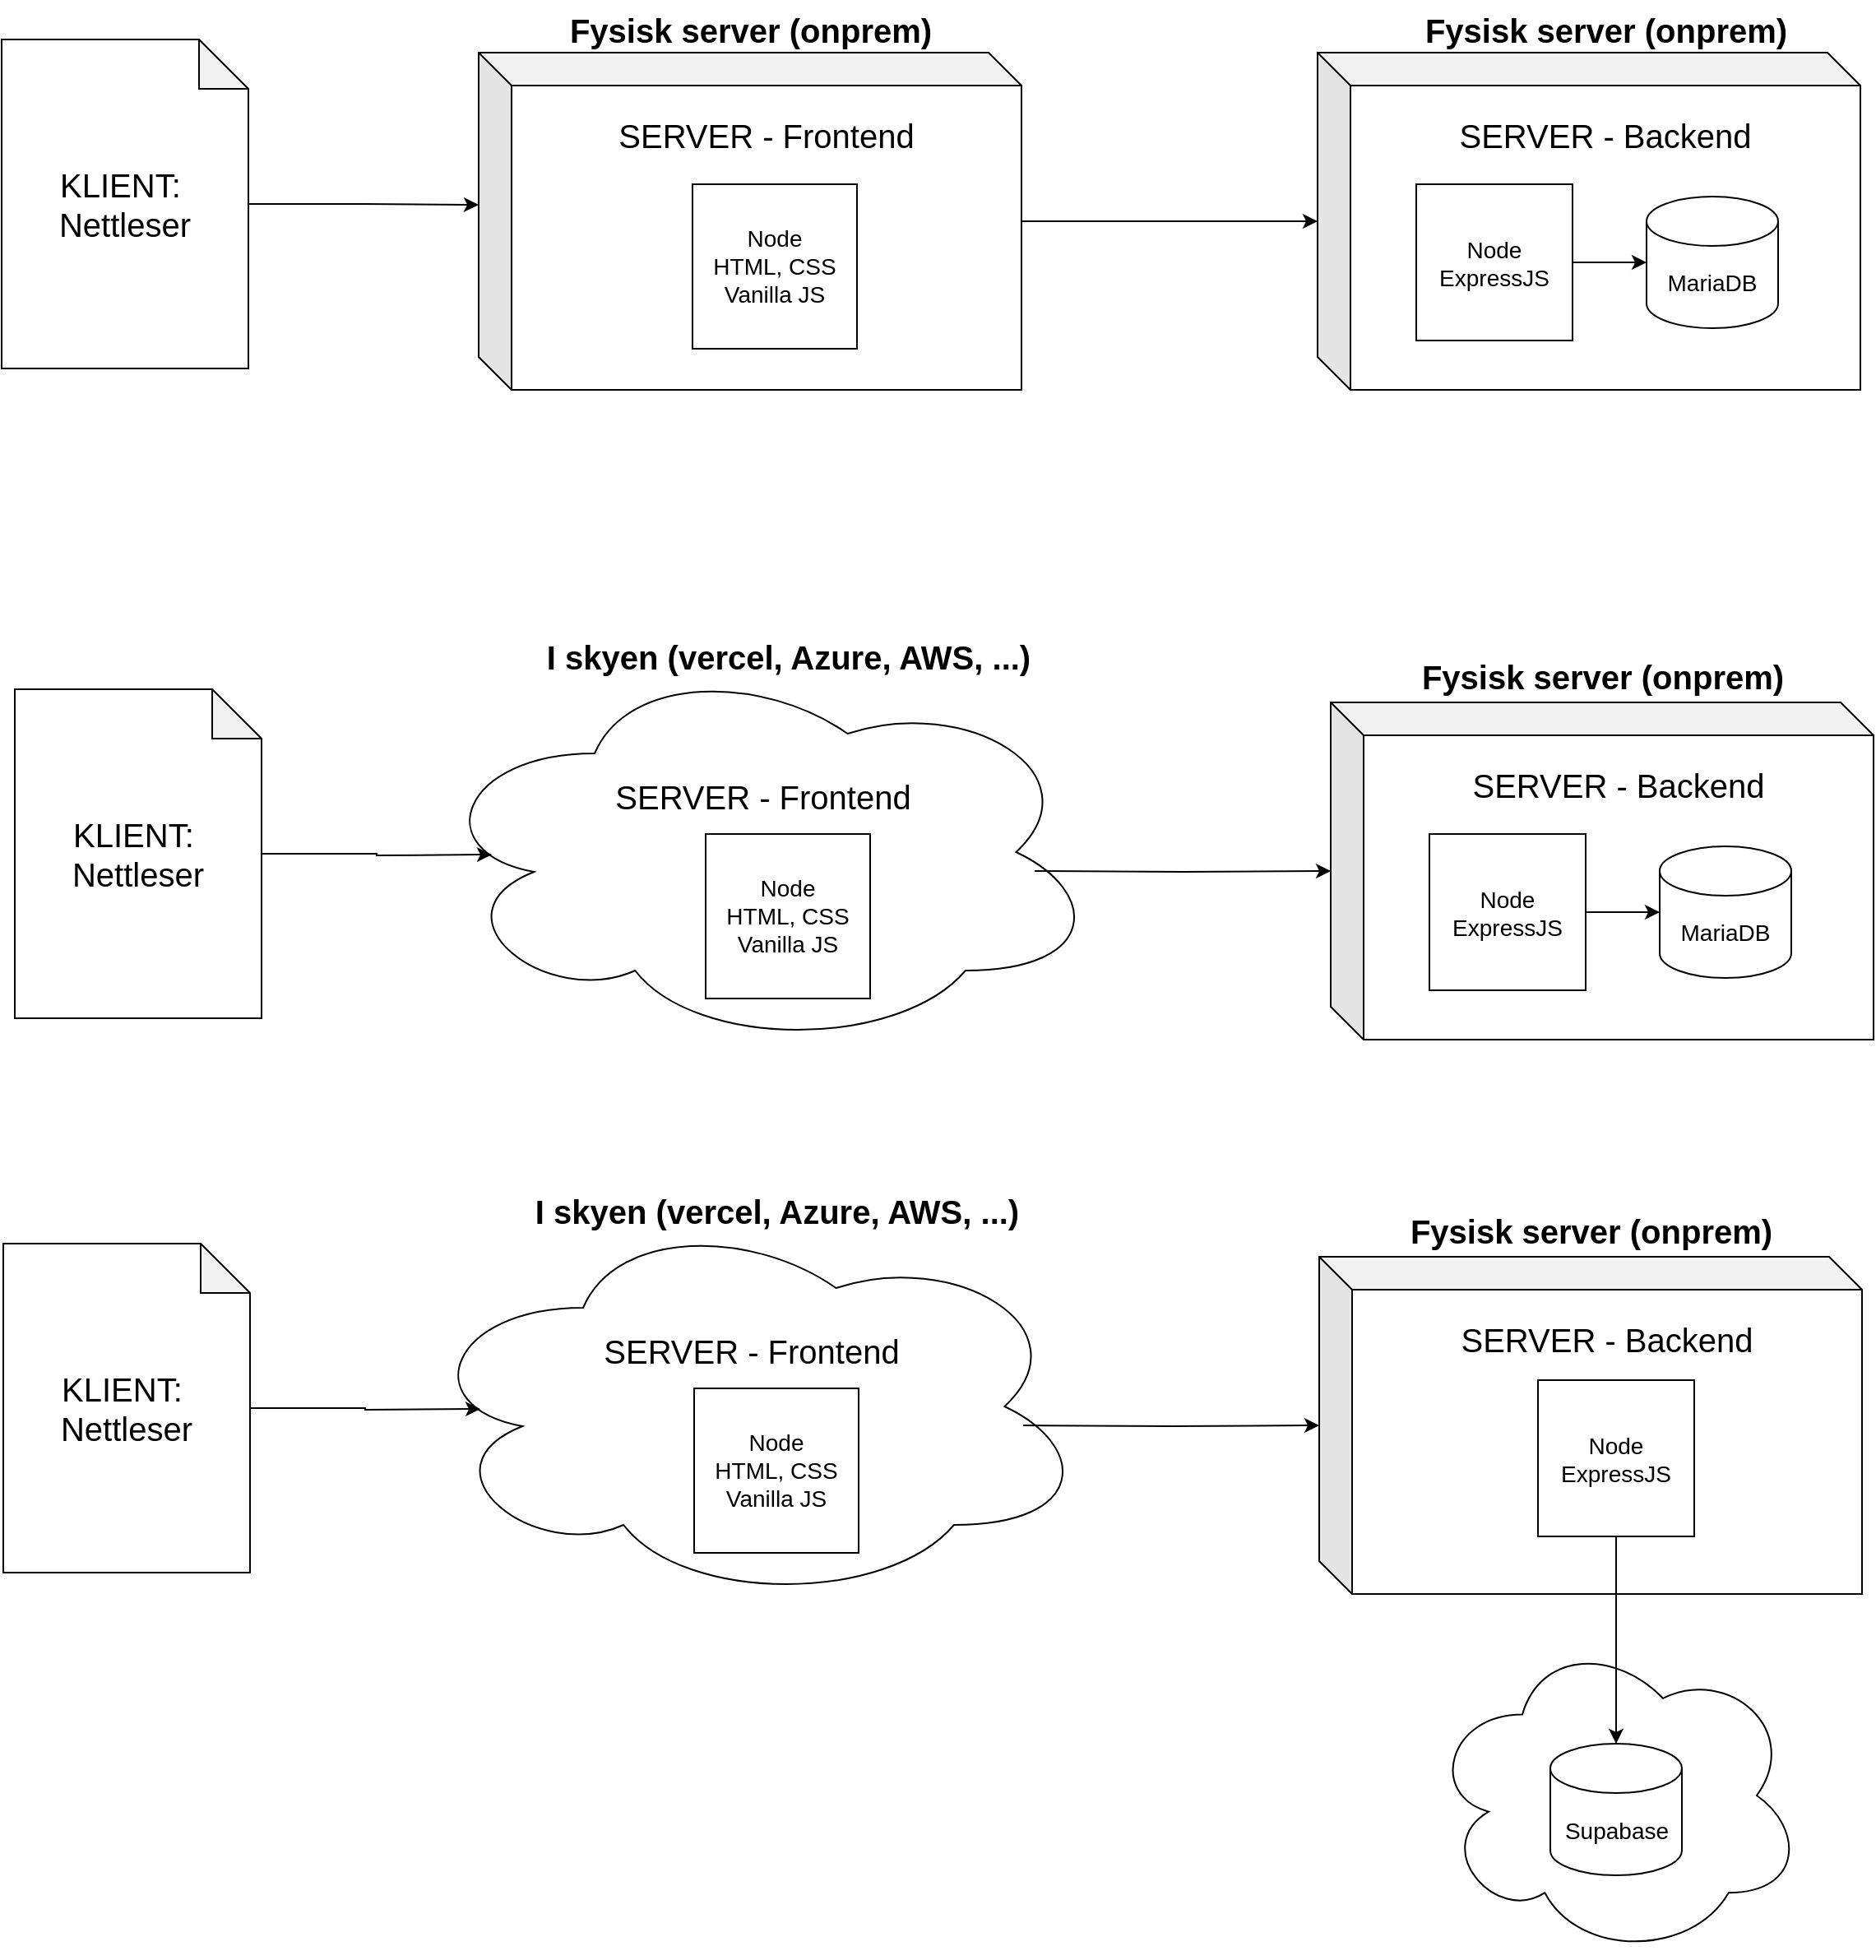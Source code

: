 <mxfile version="26.1.0">
  <diagram name="Page-1" id="lrx0XXhlTJY8DyY93Emj">
    <mxGraphModel dx="1957" dy="1483" grid="0" gridSize="10" guides="1" tooltips="1" connect="1" arrows="1" fold="1" page="0" pageScale="1" pageWidth="850" pageHeight="1100" math="0" shadow="0">
      <root>
        <mxCell id="0" />
        <mxCell id="1" parent="0" />
        <mxCell id="wZhwh8XhNNYU95tNjidS-49" value="" style="ellipse;shape=cloud;whiteSpace=wrap;html=1;" vertex="1" parent="1">
          <mxGeometry x="557.5" y="751" width="228" height="197" as="geometry" />
        </mxCell>
        <mxCell id="wZhwh8XhNNYU95tNjidS-10" value="" style="group" vertex="1" connectable="0" parent="1">
          <mxGeometry x="490" y="-210" width="330" height="205" as="geometry" />
        </mxCell>
        <mxCell id="wZhwh8XhNNYU95tNjidS-3" value="&lt;font style=&quot;font-size: 20px;&quot;&gt;SERVER - Backend&lt;/font&gt;&lt;div&gt;&lt;span style=&quot;font-size: 20px;&quot;&gt;&lt;br&gt;&lt;/span&gt;&lt;div&gt;&lt;br&gt;&lt;/div&gt;&lt;div&gt;&lt;br&gt;&lt;/div&gt;&lt;div&gt;&lt;br&gt;&lt;/div&gt;&lt;div&gt;&lt;br&gt;&lt;/div&gt;&lt;div&gt;&lt;br&gt;&lt;/div&gt;&lt;div&gt;&lt;br&gt;&lt;/div&gt;&lt;div&gt;&lt;br&gt;&lt;/div&gt;&lt;/div&gt;" style="shape=cube;whiteSpace=wrap;html=1;boundedLbl=1;backgroundOutline=1;darkOpacity=0.05;darkOpacity2=0.1;" vertex="1" parent="wZhwh8XhNNYU95tNjidS-10">
          <mxGeometry width="330" height="205" as="geometry" />
        </mxCell>
        <mxCell id="wZhwh8XhNNYU95tNjidS-1" value="MariaDB" style="shape=cylinder3;whiteSpace=wrap;html=1;boundedLbl=1;backgroundOutline=1;size=15;fontSize=14;" vertex="1" parent="wZhwh8XhNNYU95tNjidS-10">
          <mxGeometry x="200" y="87.5" width="80" height="80" as="geometry" />
        </mxCell>
        <mxCell id="wZhwh8XhNNYU95tNjidS-19" value="" style="edgeStyle=orthogonalEdgeStyle;rounded=0;orthogonalLoop=1;jettySize=auto;html=1;" edge="1" parent="wZhwh8XhNNYU95tNjidS-10" source="wZhwh8XhNNYU95tNjidS-4" target="wZhwh8XhNNYU95tNjidS-1">
          <mxGeometry relative="1" as="geometry" />
        </mxCell>
        <mxCell id="wZhwh8XhNNYU95tNjidS-4" value="Node&lt;div&gt;ExpressJS&lt;/div&gt;" style="whiteSpace=wrap;html=1;aspect=fixed;fontSize=14;" vertex="1" parent="wZhwh8XhNNYU95tNjidS-10">
          <mxGeometry x="60" y="80" width="95" height="95" as="geometry" />
        </mxCell>
        <mxCell id="wZhwh8XhNNYU95tNjidS-11" value="" style="group" vertex="1" connectable="0" parent="1">
          <mxGeometry x="-20" y="-210" width="330" height="205" as="geometry" />
        </mxCell>
        <mxCell id="wZhwh8XhNNYU95tNjidS-5" value="&lt;font style=&quot;font-size: 20px;&quot;&gt;SERVER - Frontend&lt;/font&gt;&lt;div&gt;&lt;span style=&quot;font-size: 20px;&quot;&gt;&lt;br&gt;&lt;/span&gt;&lt;div&gt;&lt;br&gt;&lt;/div&gt;&lt;div&gt;&lt;br&gt;&lt;/div&gt;&lt;div&gt;&lt;br&gt;&lt;/div&gt;&lt;div&gt;&lt;br&gt;&lt;/div&gt;&lt;div&gt;&lt;br&gt;&lt;/div&gt;&lt;div&gt;&lt;br&gt;&lt;/div&gt;&lt;div&gt;&lt;br&gt;&lt;/div&gt;&lt;/div&gt;" style="shape=cube;whiteSpace=wrap;html=1;boundedLbl=1;backgroundOutline=1;darkOpacity=0.05;darkOpacity2=0.1;" vertex="1" parent="wZhwh8XhNNYU95tNjidS-11">
          <mxGeometry width="330" height="205" as="geometry" />
        </mxCell>
        <mxCell id="wZhwh8XhNNYU95tNjidS-9" value="Node&lt;div&gt;HTML, CSS&lt;/div&gt;&lt;div&gt;Vanilla JS&lt;/div&gt;" style="whiteSpace=wrap;html=1;aspect=fixed;fontSize=14;" vertex="1" parent="wZhwh8XhNNYU95tNjidS-11">
          <mxGeometry x="130" y="80" width="100" height="100" as="geometry" />
        </mxCell>
        <mxCell id="wZhwh8XhNNYU95tNjidS-13" value="&lt;font style=&quot;font-size: 20px;&quot;&gt;KLIENT:&amp;nbsp;&lt;/font&gt;&lt;div&gt;&lt;font style=&quot;font-size: 20px;&quot;&gt;Nettleser&lt;/font&gt;&lt;/div&gt;" style="shape=note;whiteSpace=wrap;html=1;backgroundOutline=1;darkOpacity=0.05;" vertex="1" parent="1">
          <mxGeometry x="-310" y="-218" width="150" height="200" as="geometry" />
        </mxCell>
        <mxCell id="wZhwh8XhNNYU95tNjidS-15" style="edgeStyle=orthogonalEdgeStyle;rounded=0;orthogonalLoop=1;jettySize=auto;html=1;" edge="1" parent="1" source="wZhwh8XhNNYU95tNjidS-5" target="wZhwh8XhNNYU95tNjidS-3">
          <mxGeometry relative="1" as="geometry" />
        </mxCell>
        <mxCell id="wZhwh8XhNNYU95tNjidS-16" style="edgeStyle=orthogonalEdgeStyle;rounded=0;orthogonalLoop=1;jettySize=auto;html=1;entryX=0;entryY=0;entryDx=0;entryDy=92.5;entryPerimeter=0;" edge="1" parent="1" source="wZhwh8XhNNYU95tNjidS-13" target="wZhwh8XhNNYU95tNjidS-5">
          <mxGeometry relative="1" as="geometry" />
        </mxCell>
        <mxCell id="wZhwh8XhNNYU95tNjidS-20" value="" style="group" vertex="1" connectable="0" parent="1">
          <mxGeometry x="498" y="185" width="330" height="205" as="geometry" />
        </mxCell>
        <mxCell id="wZhwh8XhNNYU95tNjidS-21" value="&lt;font style=&quot;font-size: 20px;&quot;&gt;SERVER - Backend&lt;/font&gt;&lt;div&gt;&lt;span style=&quot;font-size: 20px;&quot;&gt;&lt;br&gt;&lt;/span&gt;&lt;div&gt;&lt;br&gt;&lt;/div&gt;&lt;div&gt;&lt;br&gt;&lt;/div&gt;&lt;div&gt;&lt;br&gt;&lt;/div&gt;&lt;div&gt;&lt;br&gt;&lt;/div&gt;&lt;div&gt;&lt;br&gt;&lt;/div&gt;&lt;div&gt;&lt;br&gt;&lt;/div&gt;&lt;div&gt;&lt;br&gt;&lt;/div&gt;&lt;/div&gt;" style="shape=cube;whiteSpace=wrap;html=1;boundedLbl=1;backgroundOutline=1;darkOpacity=0.05;darkOpacity2=0.1;" vertex="1" parent="wZhwh8XhNNYU95tNjidS-20">
          <mxGeometry width="330" height="205" as="geometry" />
        </mxCell>
        <mxCell id="wZhwh8XhNNYU95tNjidS-22" value="MariaDB" style="shape=cylinder3;whiteSpace=wrap;html=1;boundedLbl=1;backgroundOutline=1;size=15;fontSize=14;" vertex="1" parent="wZhwh8XhNNYU95tNjidS-20">
          <mxGeometry x="200" y="87.5" width="80" height="80" as="geometry" />
        </mxCell>
        <mxCell id="wZhwh8XhNNYU95tNjidS-23" value="" style="edgeStyle=orthogonalEdgeStyle;rounded=0;orthogonalLoop=1;jettySize=auto;html=1;" edge="1" parent="wZhwh8XhNNYU95tNjidS-20" source="wZhwh8XhNNYU95tNjidS-24" target="wZhwh8XhNNYU95tNjidS-22">
          <mxGeometry relative="1" as="geometry" />
        </mxCell>
        <mxCell id="wZhwh8XhNNYU95tNjidS-24" value="Node&lt;div&gt;ExpressJS&lt;/div&gt;" style="whiteSpace=wrap;html=1;aspect=fixed;fontSize=14;" vertex="1" parent="wZhwh8XhNNYU95tNjidS-20">
          <mxGeometry x="60" y="80" width="95" height="95" as="geometry" />
        </mxCell>
        <mxCell id="wZhwh8XhNNYU95tNjidS-25" value="" style="group" vertex="1" connectable="0" parent="1">
          <mxGeometry x="-12" y="185" width="380" height="210" as="geometry" />
        </mxCell>
        <mxCell id="wZhwh8XhNNYU95tNjidS-31" value="&lt;font style=&quot;font-size: 20px;&quot;&gt;SERVER - Frontend&lt;/font&gt;&lt;div&gt;&lt;span style=&quot;font-size: 20px;&quot;&gt;&lt;br&gt;&lt;/span&gt;&lt;div&gt;&lt;br&gt;&lt;/div&gt;&lt;div&gt;&lt;br&gt;&lt;/div&gt;&lt;div&gt;&lt;br&gt;&lt;/div&gt;&lt;/div&gt;" style="ellipse;shape=cloud;whiteSpace=wrap;html=1;" vertex="1" parent="wZhwh8XhNNYU95tNjidS-25">
          <mxGeometry x="-40" y="-29" width="410" height="240" as="geometry" />
        </mxCell>
        <mxCell id="wZhwh8XhNNYU95tNjidS-27" value="Node&lt;div&gt;HTML, CSS&lt;/div&gt;&lt;div&gt;Vanilla JS&lt;/div&gt;" style="whiteSpace=wrap;html=1;aspect=fixed;fontSize=14;" vertex="1" parent="wZhwh8XhNNYU95tNjidS-25">
          <mxGeometry x="130" y="80" width="100" height="100" as="geometry" />
        </mxCell>
        <mxCell id="wZhwh8XhNNYU95tNjidS-28" value="&lt;font style=&quot;font-size: 20px;&quot;&gt;KLIENT:&amp;nbsp;&lt;/font&gt;&lt;div&gt;&lt;font style=&quot;font-size: 20px;&quot;&gt;Nettleser&lt;/font&gt;&lt;/div&gt;" style="shape=note;whiteSpace=wrap;html=1;backgroundOutline=1;darkOpacity=0.05;" vertex="1" parent="1">
          <mxGeometry x="-302" y="177" width="150" height="200" as="geometry" />
        </mxCell>
        <mxCell id="wZhwh8XhNNYU95tNjidS-29" style="edgeStyle=orthogonalEdgeStyle;rounded=0;orthogonalLoop=1;jettySize=auto;html=1;" edge="1" target="wZhwh8XhNNYU95tNjidS-21" parent="1">
          <mxGeometry relative="1" as="geometry">
            <mxPoint x="318" y="287.5" as="sourcePoint" />
          </mxGeometry>
        </mxCell>
        <mxCell id="wZhwh8XhNNYU95tNjidS-30" style="edgeStyle=orthogonalEdgeStyle;rounded=0;orthogonalLoop=1;jettySize=auto;html=1;entryX=0;entryY=0;entryDx=0;entryDy=92.5;entryPerimeter=0;" edge="1" source="wZhwh8XhNNYU95tNjidS-28" parent="1">
          <mxGeometry relative="1" as="geometry">
            <mxPoint x="-12.0" y="277.5" as="targetPoint" />
          </mxGeometry>
        </mxCell>
        <mxCell id="wZhwh8XhNNYU95tNjidS-32" value="Fysisk server (onprem)" style="text;html=1;align=center;verticalAlign=middle;resizable=0;points=[];autosize=1;strokeColor=none;fillColor=none;fontSize=20;fontStyle=1" vertex="1" parent="1">
          <mxGeometry x="34" y="-242" width="222" height="36" as="geometry" />
        </mxCell>
        <mxCell id="wZhwh8XhNNYU95tNjidS-33" value="Fysisk server (onprem)" style="text;html=1;align=center;verticalAlign=middle;resizable=0;points=[];autosize=1;strokeColor=none;fillColor=none;fontSize=20;fontStyle=1" vertex="1" parent="1">
          <mxGeometry x="554" y="-242" width="222" height="36" as="geometry" />
        </mxCell>
        <mxCell id="wZhwh8XhNNYU95tNjidS-34" value="Fysisk server (onprem)" style="text;html=1;align=center;verticalAlign=middle;resizable=0;points=[];autosize=1;strokeColor=none;fillColor=none;fontSize=20;fontStyle=1" vertex="1" parent="1">
          <mxGeometry x="552" y="151" width="222" height="36" as="geometry" />
        </mxCell>
        <mxCell id="wZhwh8XhNNYU95tNjidS-35" value="I skyen (vercel, Azure, AWS, ...)" style="text;html=1;align=center;verticalAlign=middle;resizable=0;points=[];autosize=1;strokeColor=none;fillColor=none;fontSize=20;fontStyle=1" vertex="1" parent="1">
          <mxGeometry x="18" y="137" width="300" height="40" as="geometry" />
        </mxCell>
        <mxCell id="wZhwh8XhNNYU95tNjidS-41" value="" style="group" vertex="1" connectable="0" parent="1">
          <mxGeometry x="-19" y="522" width="380" height="210" as="geometry" />
        </mxCell>
        <mxCell id="wZhwh8XhNNYU95tNjidS-42" value="&lt;font style=&quot;font-size: 20px;&quot;&gt;SERVER - Frontend&lt;/font&gt;&lt;div&gt;&lt;span style=&quot;font-size: 20px;&quot;&gt;&lt;br&gt;&lt;/span&gt;&lt;div&gt;&lt;br&gt;&lt;/div&gt;&lt;div&gt;&lt;br&gt;&lt;/div&gt;&lt;div&gt;&lt;br&gt;&lt;/div&gt;&lt;/div&gt;" style="ellipse;shape=cloud;whiteSpace=wrap;html=1;" vertex="1" parent="wZhwh8XhNNYU95tNjidS-41">
          <mxGeometry x="-40" y="-29" width="410" height="240" as="geometry" />
        </mxCell>
        <mxCell id="wZhwh8XhNNYU95tNjidS-43" value="Node&lt;div&gt;HTML, CSS&lt;/div&gt;&lt;div&gt;Vanilla JS&lt;/div&gt;" style="whiteSpace=wrap;html=1;aspect=fixed;fontSize=14;" vertex="1" parent="wZhwh8XhNNYU95tNjidS-41">
          <mxGeometry x="130" y="80" width="100" height="100" as="geometry" />
        </mxCell>
        <mxCell id="wZhwh8XhNNYU95tNjidS-44" value="&lt;font style=&quot;font-size: 20px;&quot;&gt;KLIENT:&amp;nbsp;&lt;/font&gt;&lt;div&gt;&lt;font style=&quot;font-size: 20px;&quot;&gt;Nettleser&lt;/font&gt;&lt;/div&gt;" style="shape=note;whiteSpace=wrap;html=1;backgroundOutline=1;darkOpacity=0.05;" vertex="1" parent="1">
          <mxGeometry x="-309" y="514" width="150" height="200" as="geometry" />
        </mxCell>
        <mxCell id="wZhwh8XhNNYU95tNjidS-45" style="edgeStyle=orthogonalEdgeStyle;rounded=0;orthogonalLoop=1;jettySize=auto;html=1;" edge="1" target="wZhwh8XhNNYU95tNjidS-37" parent="1">
          <mxGeometry relative="1" as="geometry">
            <mxPoint x="311" y="624.5" as="sourcePoint" />
          </mxGeometry>
        </mxCell>
        <mxCell id="wZhwh8XhNNYU95tNjidS-46" style="edgeStyle=orthogonalEdgeStyle;rounded=0;orthogonalLoop=1;jettySize=auto;html=1;entryX=0;entryY=0;entryDx=0;entryDy=92.5;entryPerimeter=0;" edge="1" source="wZhwh8XhNNYU95tNjidS-44" parent="1">
          <mxGeometry relative="1" as="geometry">
            <mxPoint x="-19.0" y="614.5" as="targetPoint" />
          </mxGeometry>
        </mxCell>
        <mxCell id="wZhwh8XhNNYU95tNjidS-47" value="Fysisk server (onprem)" style="text;html=1;align=center;verticalAlign=middle;resizable=0;points=[];autosize=1;strokeColor=none;fillColor=none;fontSize=20;fontStyle=1" vertex="1" parent="1">
          <mxGeometry x="545" y="488" width="222" height="36" as="geometry" />
        </mxCell>
        <mxCell id="wZhwh8XhNNYU95tNjidS-48" value="I skyen (vercel, Azure, AWS, ...)" style="text;html=1;align=center;verticalAlign=middle;resizable=0;points=[];autosize=1;strokeColor=none;fillColor=none;fontSize=20;fontStyle=1" vertex="1" parent="1">
          <mxGeometry x="11" y="474" width="300" height="40" as="geometry" />
        </mxCell>
        <mxCell id="wZhwh8XhNNYU95tNjidS-37" value="&lt;font style=&quot;font-size: 20px;&quot;&gt;SERVER - Backend&lt;/font&gt;&lt;div&gt;&lt;span style=&quot;font-size: 20px;&quot;&gt;&lt;br&gt;&lt;/span&gt;&lt;div&gt;&lt;br&gt;&lt;/div&gt;&lt;div&gt;&lt;br&gt;&lt;/div&gt;&lt;div&gt;&lt;br&gt;&lt;/div&gt;&lt;div&gt;&lt;br&gt;&lt;/div&gt;&lt;div&gt;&lt;br&gt;&lt;/div&gt;&lt;div&gt;&lt;br&gt;&lt;/div&gt;&lt;div&gt;&lt;br&gt;&lt;/div&gt;&lt;/div&gt;" style="shape=cube;whiteSpace=wrap;html=1;boundedLbl=1;backgroundOutline=1;darkOpacity=0.05;darkOpacity2=0.1;" vertex="1" parent="1">
          <mxGeometry x="491" y="522" width="330" height="205" as="geometry" />
        </mxCell>
        <mxCell id="wZhwh8XhNNYU95tNjidS-38" value="Supabase" style="shape=cylinder3;whiteSpace=wrap;html=1;boundedLbl=1;backgroundOutline=1;size=15;fontSize=14;" vertex="1" parent="1">
          <mxGeometry x="631.5" y="818" width="80" height="80" as="geometry" />
        </mxCell>
        <mxCell id="wZhwh8XhNNYU95tNjidS-39" value="" style="edgeStyle=orthogonalEdgeStyle;rounded=0;orthogonalLoop=1;jettySize=auto;html=1;" edge="1" parent="1" source="wZhwh8XhNNYU95tNjidS-40" target="wZhwh8XhNNYU95tNjidS-38">
          <mxGeometry relative="1" as="geometry" />
        </mxCell>
        <mxCell id="wZhwh8XhNNYU95tNjidS-40" value="Node&lt;div&gt;ExpressJS&lt;/div&gt;" style="whiteSpace=wrap;html=1;aspect=fixed;fontSize=14;" vertex="1" parent="1">
          <mxGeometry x="624" y="597" width="95" height="95" as="geometry" />
        </mxCell>
      </root>
    </mxGraphModel>
  </diagram>
</mxfile>
